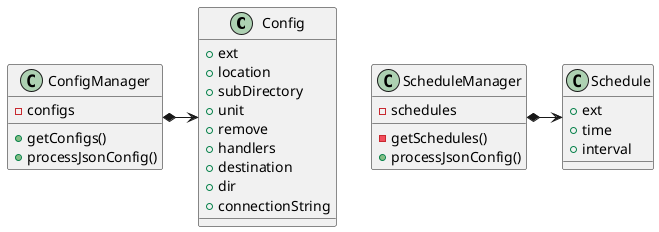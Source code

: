 @startuml OOP_Homework1_ClassDiagram

class Config {
	+ext
	+location
	+subDirectory
	+unit
	+remove
	+handlers
	+destination
	+dir
	+connectionString
}

class Schedule {
	+ext
	+time
	+interval
}

class ConfigManager {
	-configs
	+getConfigs()
	+processJsonConfig()
}

class ScheduleManager {
	-schedules
	-getSchedules()
	+processJsonConfig()
}

ConfigManager *-> Config
ScheduleManager *-> Schedule

@enduml